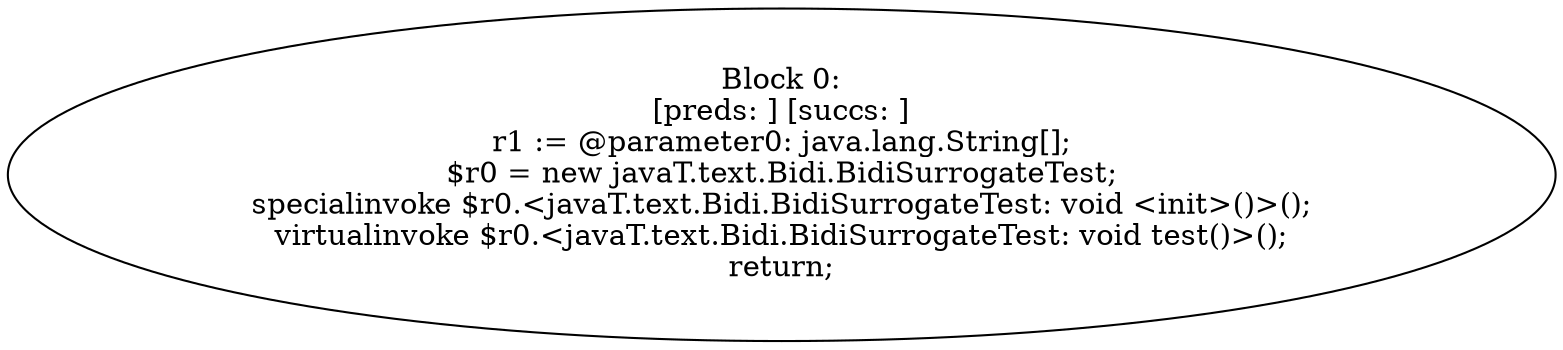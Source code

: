 digraph "unitGraph" {
    "Block 0:
[preds: ] [succs: ]
r1 := @parameter0: java.lang.String[];
$r0 = new javaT.text.Bidi.BidiSurrogateTest;
specialinvoke $r0.<javaT.text.Bidi.BidiSurrogateTest: void <init>()>();
virtualinvoke $r0.<javaT.text.Bidi.BidiSurrogateTest: void test()>();
return;
"
}
